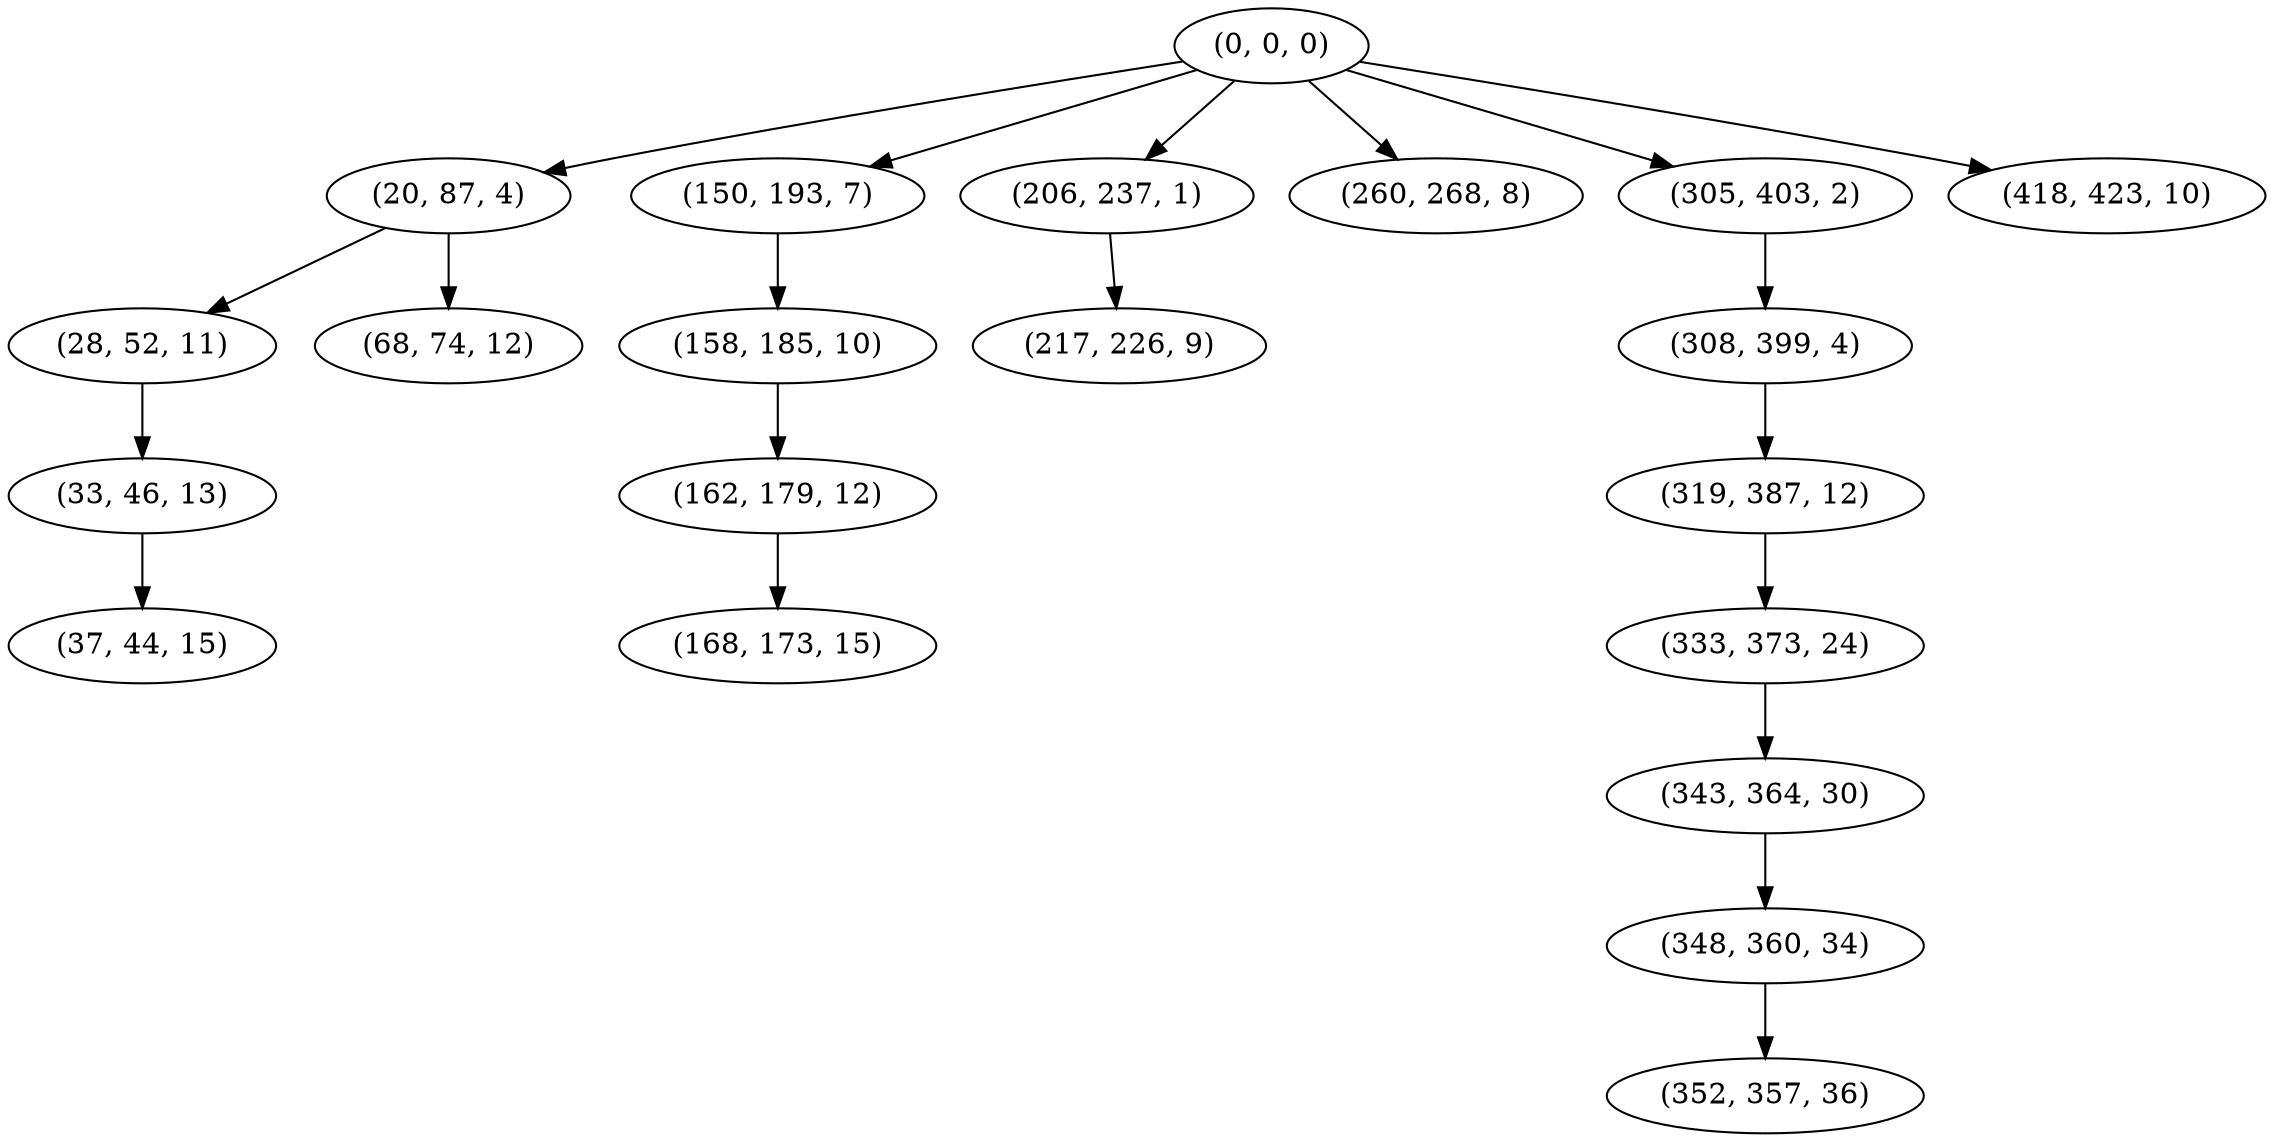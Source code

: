 digraph tree {
    "(0, 0, 0)";
    "(20, 87, 4)";
    "(28, 52, 11)";
    "(33, 46, 13)";
    "(37, 44, 15)";
    "(68, 74, 12)";
    "(150, 193, 7)";
    "(158, 185, 10)";
    "(162, 179, 12)";
    "(168, 173, 15)";
    "(206, 237, 1)";
    "(217, 226, 9)";
    "(260, 268, 8)";
    "(305, 403, 2)";
    "(308, 399, 4)";
    "(319, 387, 12)";
    "(333, 373, 24)";
    "(343, 364, 30)";
    "(348, 360, 34)";
    "(352, 357, 36)";
    "(418, 423, 10)";
    "(0, 0, 0)" -> "(20, 87, 4)";
    "(0, 0, 0)" -> "(150, 193, 7)";
    "(0, 0, 0)" -> "(206, 237, 1)";
    "(0, 0, 0)" -> "(260, 268, 8)";
    "(0, 0, 0)" -> "(305, 403, 2)";
    "(0, 0, 0)" -> "(418, 423, 10)";
    "(20, 87, 4)" -> "(28, 52, 11)";
    "(20, 87, 4)" -> "(68, 74, 12)";
    "(28, 52, 11)" -> "(33, 46, 13)";
    "(33, 46, 13)" -> "(37, 44, 15)";
    "(150, 193, 7)" -> "(158, 185, 10)";
    "(158, 185, 10)" -> "(162, 179, 12)";
    "(162, 179, 12)" -> "(168, 173, 15)";
    "(206, 237, 1)" -> "(217, 226, 9)";
    "(305, 403, 2)" -> "(308, 399, 4)";
    "(308, 399, 4)" -> "(319, 387, 12)";
    "(319, 387, 12)" -> "(333, 373, 24)";
    "(333, 373, 24)" -> "(343, 364, 30)";
    "(343, 364, 30)" -> "(348, 360, 34)";
    "(348, 360, 34)" -> "(352, 357, 36)";
}
